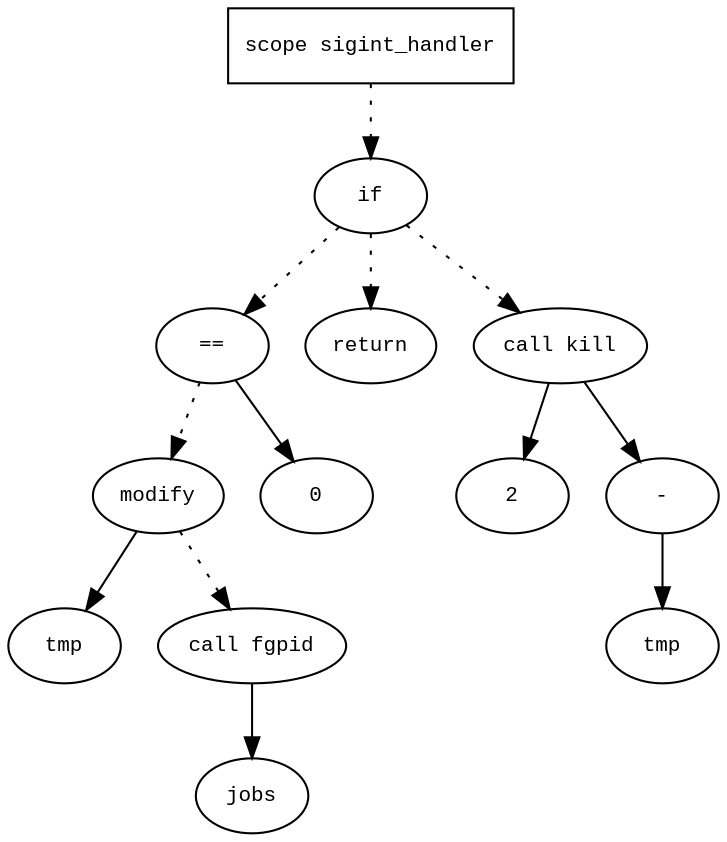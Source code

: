 digraph AST {
  graph [fontname="Times New Roman",fontsize=10];
  node  [fontname="Courier New",fontsize=10];
  edge  [fontname="Times New Roman",fontsize=10];

  node1 [label="scope sigint_handler",shape=box];
  node2 [label="if",shape=ellipse];
  node1 -> node2 [style=dotted];
  node3 [label="==",shape=ellipse];
  node4 [label="modify",shape=ellipse];
  node5 [label="tmp",shape=ellipse];
  node4 -> node5;
  node6 [label="call fgpid",shape=ellipse];
  node7 [label="jobs",shape=ellipse];
  node6 -> node7;
  node4 -> node6 [style=dotted];
  node3 -> node4 [style=dotted];
  node8 [label="0",shape=ellipse];
  node3 -> node8;
  node2 -> node3 [style=dotted];
  node9 [label="return",shape=ellipse];
  node2 -> node9 [style=dotted];
  node10 [label="call kill",shape=ellipse];
  node11 [label="2",shape=ellipse];
  node10 -> node11;
  node12 [label="-",shape=ellipse];
  node13 [label="tmp",shape=ellipse];
  node12 -> node13;
  node10 -> node12;
  node2 -> node10 [style=dotted];
} 